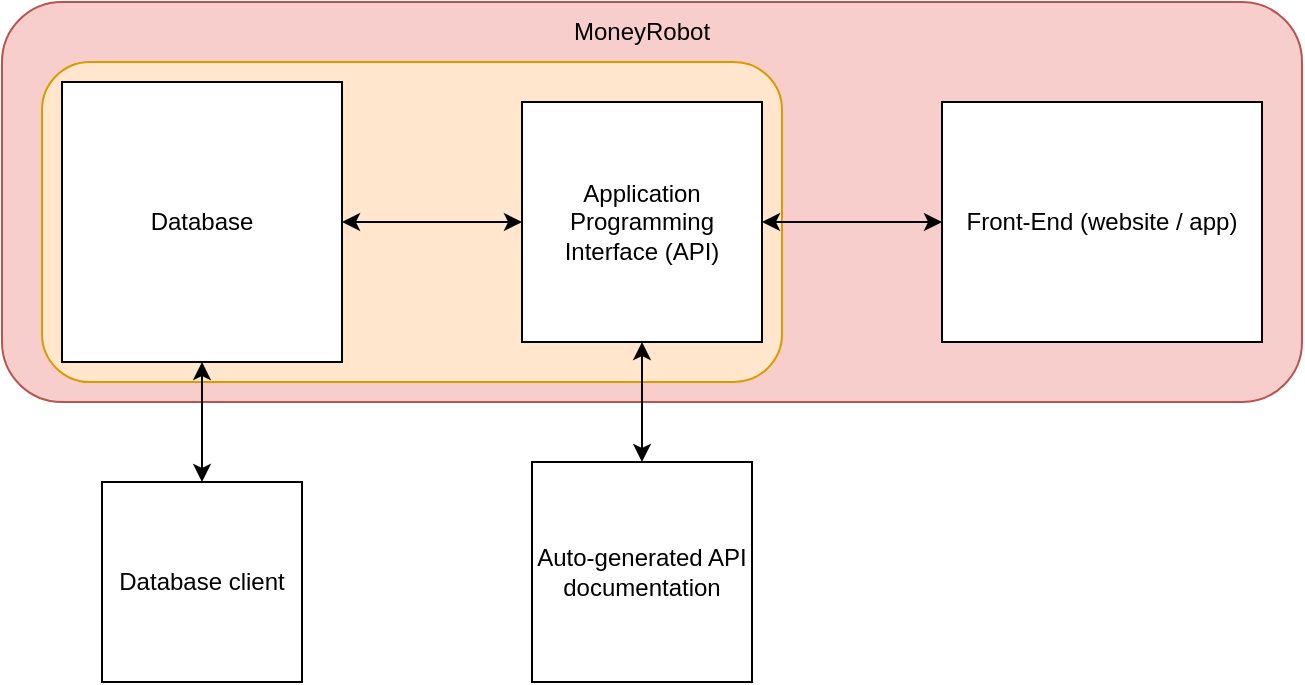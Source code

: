 <mxfile version="21.1.0" type="device">
  <diagram name="Page-1" id="GU69xi_Er6Q73AgGZ8tF">
    <mxGraphModel dx="655" dy="263" grid="1" gridSize="10" guides="1" tooltips="1" connect="1" arrows="1" fold="1" page="1" pageScale="1" pageWidth="850" pageHeight="1100" math="0" shadow="0">
      <root>
        <mxCell id="0" />
        <mxCell id="1" parent="0" />
        <mxCell id="4nH8rsB8-XxNUxfwkSDK-8" value="" style="rounded=1;whiteSpace=wrap;html=1;fillColor=#f8cecc;strokeColor=#b85450;" parent="1" vertex="1">
          <mxGeometry x="70" y="30" width="650" height="200" as="geometry" />
        </mxCell>
        <mxCell id="4nH8rsB8-XxNUxfwkSDK-10" value="" style="rounded=1;whiteSpace=wrap;html=1;fillColor=#ffe6cc;strokeColor=#d79b00;" parent="1" vertex="1">
          <mxGeometry x="90" y="60" width="370" height="160" as="geometry" />
        </mxCell>
        <mxCell id="4nH8rsB8-XxNUxfwkSDK-1" value="Database" style="whiteSpace=wrap;html=1;aspect=fixed;" parent="1" vertex="1">
          <mxGeometry x="100" y="70" width="140" height="140" as="geometry" />
        </mxCell>
        <mxCell id="4nH8rsB8-XxNUxfwkSDK-2" value="Application Programming Interface (API)" style="whiteSpace=wrap;html=1;aspect=fixed;" parent="1" vertex="1">
          <mxGeometry x="330" y="80" width="120" height="120" as="geometry" />
        </mxCell>
        <mxCell id="4nH8rsB8-XxNUxfwkSDK-3" value="Front-End (website / app)" style="rounded=0;whiteSpace=wrap;html=1;" parent="1" vertex="1">
          <mxGeometry x="540" y="80" width="160" height="120" as="geometry" />
        </mxCell>
        <mxCell id="4nH8rsB8-XxNUxfwkSDK-4" value="" style="endArrow=classic;startArrow=classic;html=1;rounded=0;entryX=0;entryY=0.5;entryDx=0;entryDy=0;exitX=1;exitY=0.5;exitDx=0;exitDy=0;" parent="1" source="4nH8rsB8-XxNUxfwkSDK-1" target="4nH8rsB8-XxNUxfwkSDK-2" edge="1">
          <mxGeometry width="50" height="50" relative="1" as="geometry">
            <mxPoint x="260" y="320" as="sourcePoint" />
            <mxPoint x="310" y="270" as="targetPoint" />
          </mxGeometry>
        </mxCell>
        <mxCell id="4nH8rsB8-XxNUxfwkSDK-5" value="" style="endArrow=classic;startArrow=classic;html=1;rounded=0;entryX=0;entryY=0.5;entryDx=0;entryDy=0;exitX=1;exitY=0.5;exitDx=0;exitDy=0;" parent="1" source="4nH8rsB8-XxNUxfwkSDK-2" target="4nH8rsB8-XxNUxfwkSDK-3" edge="1">
          <mxGeometry width="50" height="50" relative="1" as="geometry">
            <mxPoint x="320" y="310" as="sourcePoint" />
            <mxPoint x="370" y="260" as="targetPoint" />
          </mxGeometry>
        </mxCell>
        <mxCell id="4nH8rsB8-XxNUxfwkSDK-6" value="Auto-generated API documentation" style="whiteSpace=wrap;html=1;aspect=fixed;" parent="1" vertex="1">
          <mxGeometry x="335" y="260" width="110" height="110" as="geometry" />
        </mxCell>
        <mxCell id="4nH8rsB8-XxNUxfwkSDK-7" value="" style="endArrow=classic;startArrow=classic;html=1;rounded=0;exitX=0.5;exitY=0;exitDx=0;exitDy=0;entryX=0.5;entryY=1;entryDx=0;entryDy=0;" parent="1" source="4nH8rsB8-XxNUxfwkSDK-6" target="4nH8rsB8-XxNUxfwkSDK-2" edge="1">
          <mxGeometry width="50" height="50" relative="1" as="geometry">
            <mxPoint x="380" y="230" as="sourcePoint" />
            <mxPoint x="430" y="180" as="targetPoint" />
          </mxGeometry>
        </mxCell>
        <mxCell id="4nH8rsB8-XxNUxfwkSDK-9" value="MoneyRobot" style="text;html=1;strokeColor=none;fillColor=none;align=center;verticalAlign=middle;whiteSpace=wrap;rounded=0;" parent="1" vertex="1">
          <mxGeometry x="360" y="30" width="60" height="30" as="geometry" />
        </mxCell>
        <mxCell id="4nH8rsB8-XxNUxfwkSDK-11" value="Database client" style="whiteSpace=wrap;html=1;aspect=fixed;" parent="1" vertex="1">
          <mxGeometry x="120" y="270" width="100" height="100" as="geometry" />
        </mxCell>
        <mxCell id="4nH8rsB8-XxNUxfwkSDK-12" value="" style="endArrow=classic;startArrow=classic;html=1;rounded=0;entryX=0.5;entryY=1;entryDx=0;entryDy=0;exitX=0.5;exitY=0;exitDx=0;exitDy=0;" parent="1" source="4nH8rsB8-XxNUxfwkSDK-11" target="4nH8rsB8-XxNUxfwkSDK-1" edge="1">
          <mxGeometry width="50" height="50" relative="1" as="geometry">
            <mxPoint x="60" y="280" as="sourcePoint" />
            <mxPoint x="110" y="230" as="targetPoint" />
          </mxGeometry>
        </mxCell>
      </root>
    </mxGraphModel>
  </diagram>
</mxfile>

